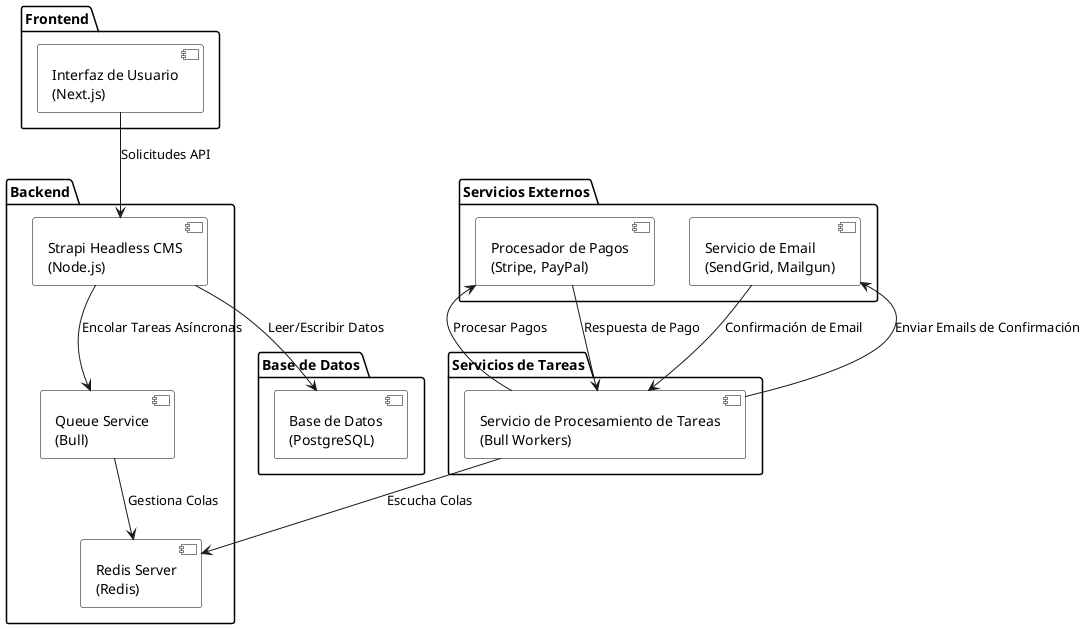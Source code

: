 @startuml

skinparam component {
    BackgroundColor White
    BorderColor Black
}

skinparam package {
    BackgroundColor White
    BorderColor Black
}

package "Frontend" {
    component "Interfaz de Usuario\n(Next.js)" as FrontendUI
}

package "Backend" {
    component "Strapi Headless CMS\n(Node.js)" as StrapiBackend
    component "Queue Service\n(Bull)" as QueueService
    component "Redis Server\n(Redis)" as RedisServer
}

package "Base de Datos"{
    component "Base de Datos\n(PostgreSQL)" as Database
}

package "Servicios Externos" {
    component "Procesador de Pagos\n(Stripe, PayPal)" as PaymentProcessor
    component "Servicio de Email\n(SendGrid, Mailgun)" as EmailService
}

package "Servicios de Tareas" {
    component "Servicio de Procesamiento de Tareas\n(Bull Workers)" as TaskProcessor
}

FrontendUI --> StrapiBackend : Solicitudes API

StrapiBackend --> Database : Leer/Escribir Datos
StrapiBackend --> QueueService : Encolar Tareas Asíncronas

QueueService --> RedisServer : Gestiona Colas
TaskProcessor --> RedisServer : Escucha Colas

TaskProcessor --> PaymentProcessor : Procesar Pagos
TaskProcessor --> EmailService : Enviar Emails de Confirmación

PaymentProcessor --> TaskProcessor : Respuesta de Pago
EmailService --> TaskProcessor : Confirmación de Email

@enduml